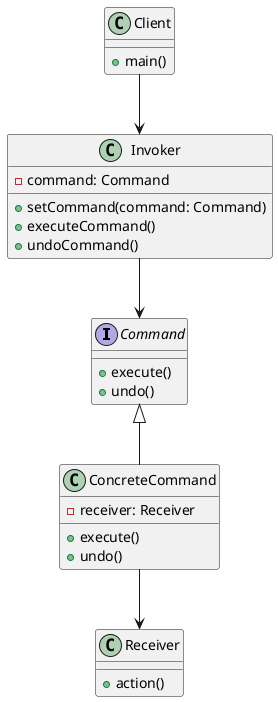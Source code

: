 @startuml
interface Command {
    + execute()
    + undo()
}

class ConcreteCommand {
    - receiver: Receiver
    + execute()
    + undo()
}

class Receiver {
    + action()
}

class Invoker {
    - command: Command
    + setCommand(command: Command)
    + executeCommand()
    + undoCommand()
}

class Client {
    + main()
}

Command <|-- ConcreteCommand
ConcreteCommand --> Receiver
Invoker --> Command
Client --> Invoker
@enduml
